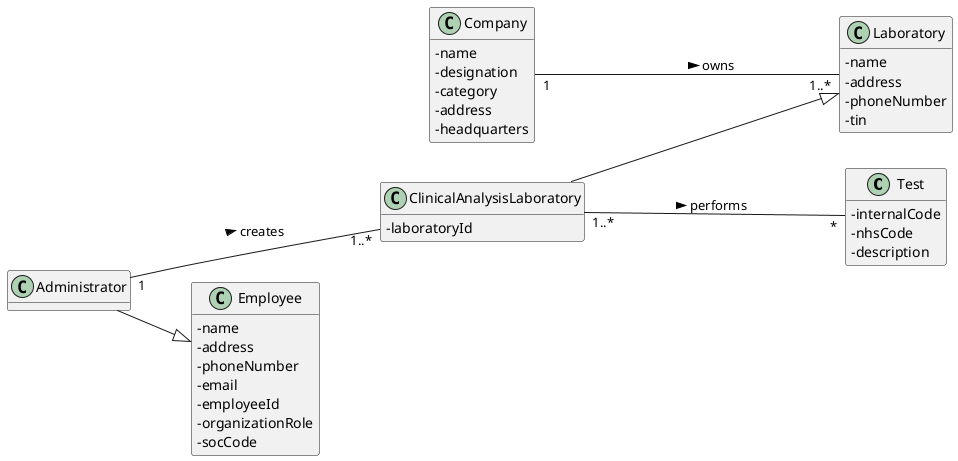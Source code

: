 @startuml
hide methods
left to right direction
skinparam classAttributeIconSize 0


class Test{
-internalCode
-nhsCode
-description
}

class Company{
-name
-designation
-category
-address
-headquarters
}

class Laboratory {
  -name
  -address
  -phoneNumber
  -tin
}

class ClinicalAnalysisLaboratory {
  -laboratoryId
}

class Employee {
  -name
  -address
  -phoneNumber
  -email
  -employeeId
  -organizationRole
  -socCode
}


class Administrator {

}

Company "1"---- "1..*" Laboratory : owns >
ClinicalAnalysisLaboratory ----|> Laboratory
ClinicalAnalysisLaboratory "1..*"----"*" Test : performs >
Administrator "1"---"1..*"ClinicalAnalysisLaboratory : creates >
Administrator --|> Employee



@enduml